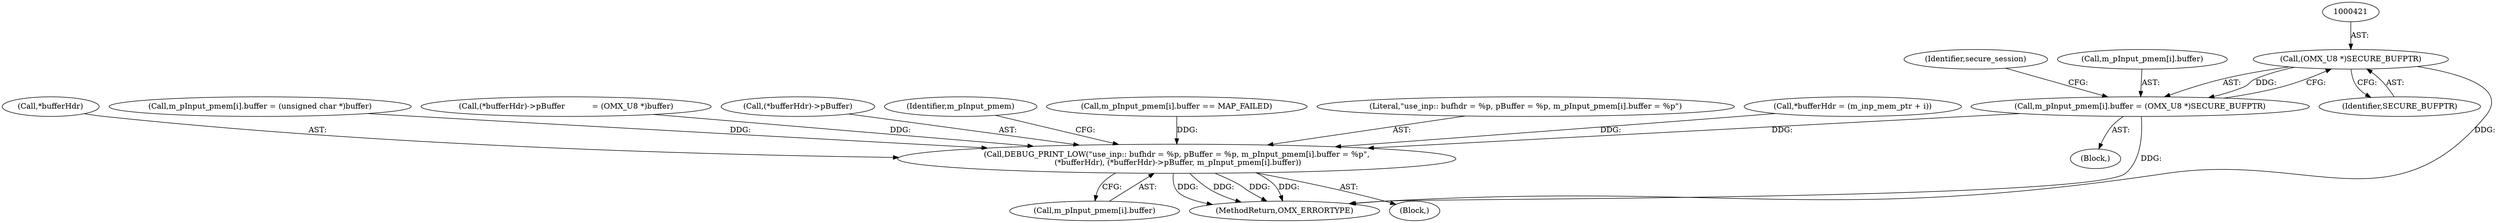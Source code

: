 digraph "1_Android_7558d03e6498e970b761aa44fff6b2c659202d95_1@del" {
"1000420" [label="(Call,(OMX_U8 *)SECURE_BUFPTR)"];
"1000414" [label="(Call,m_pInput_pmem[i].buffer = (OMX_U8 *)SECURE_BUFPTR)"];
"1000554" [label="(Call,DEBUG_PRINT_LOW(\"use_inp:: bufhdr = %p, pBuffer = %p, m_pInput_pmem[i].buffer = %p\",\n (*bufferHdr), (*bufferHdr)->pBuffer, m_pInput_pmem[i].buffer))"];
"1000414" [label="(Call,m_pInput_pmem[i].buffer = (OMX_U8 *)SECURE_BUFPTR)"];
"1000556" [label="(Call,*bufferHdr)"];
"1000420" [label="(Call,(OMX_U8 *)SECURE_BUFPTR)"];
"1000527" [label="(Call,m_pInput_pmem[i].buffer = (unsigned char *)buffer)"];
"1000562" [label="(Call,m_pInput_pmem[i].buffer)"];
"1000302" [label="(Call,(*bufferHdr)->pBuffer           = (OMX_U8 *)buffer)"];
"1000348" [label="(Block,)"];
"1000422" [label="(Identifier,SECURE_BUFPTR)"];
"1000425" [label="(Identifier,secure_session)"];
"1000554" [label="(Call,DEBUG_PRINT_LOW(\"use_inp:: bufhdr = %p, pBuffer = %p, m_pInput_pmem[i].buffer = %p\",\n (*bufferHdr), (*bufferHdr)->pBuffer, m_pInput_pmem[i].buffer))"];
"1000558" [label="(Call,(*bufferHdr)->pBuffer)"];
"1000572" [label="(Identifier,m_pInput_pmem)"];
"1000453" [label="(Call,m_pInput_pmem[i].buffer == MAP_FAILED)"];
"1000555" [label="(Literal,\"use_inp:: bufhdr = %p, pBuffer = %p, m_pInput_pmem[i].buffer = %p\")"];
"1000592" [label="(MethodReturn,OMX_ERRORTYPE)"];
"1000292" [label="(Call,*bufferHdr = (m_inp_mem_ptr + i))"];
"1000415" [label="(Call,m_pInput_pmem[i].buffer)"];
"1000291" [label="(Block,)"];
"1000420" -> "1000414"  [label="AST: "];
"1000420" -> "1000422"  [label="CFG: "];
"1000421" -> "1000420"  [label="AST: "];
"1000422" -> "1000420"  [label="AST: "];
"1000414" -> "1000420"  [label="CFG: "];
"1000420" -> "1000592"  [label="DDG: "];
"1000420" -> "1000414"  [label="DDG: "];
"1000414" -> "1000348"  [label="AST: "];
"1000415" -> "1000414"  [label="AST: "];
"1000425" -> "1000414"  [label="CFG: "];
"1000414" -> "1000592"  [label="DDG: "];
"1000414" -> "1000554"  [label="DDG: "];
"1000554" -> "1000291"  [label="AST: "];
"1000554" -> "1000562"  [label="CFG: "];
"1000555" -> "1000554"  [label="AST: "];
"1000556" -> "1000554"  [label="AST: "];
"1000558" -> "1000554"  [label="AST: "];
"1000562" -> "1000554"  [label="AST: "];
"1000572" -> "1000554"  [label="CFG: "];
"1000554" -> "1000592"  [label="DDG: "];
"1000554" -> "1000592"  [label="DDG: "];
"1000554" -> "1000592"  [label="DDG: "];
"1000554" -> "1000592"  [label="DDG: "];
"1000292" -> "1000554"  [label="DDG: "];
"1000302" -> "1000554"  [label="DDG: "];
"1000527" -> "1000554"  [label="DDG: "];
"1000453" -> "1000554"  [label="DDG: "];
}

